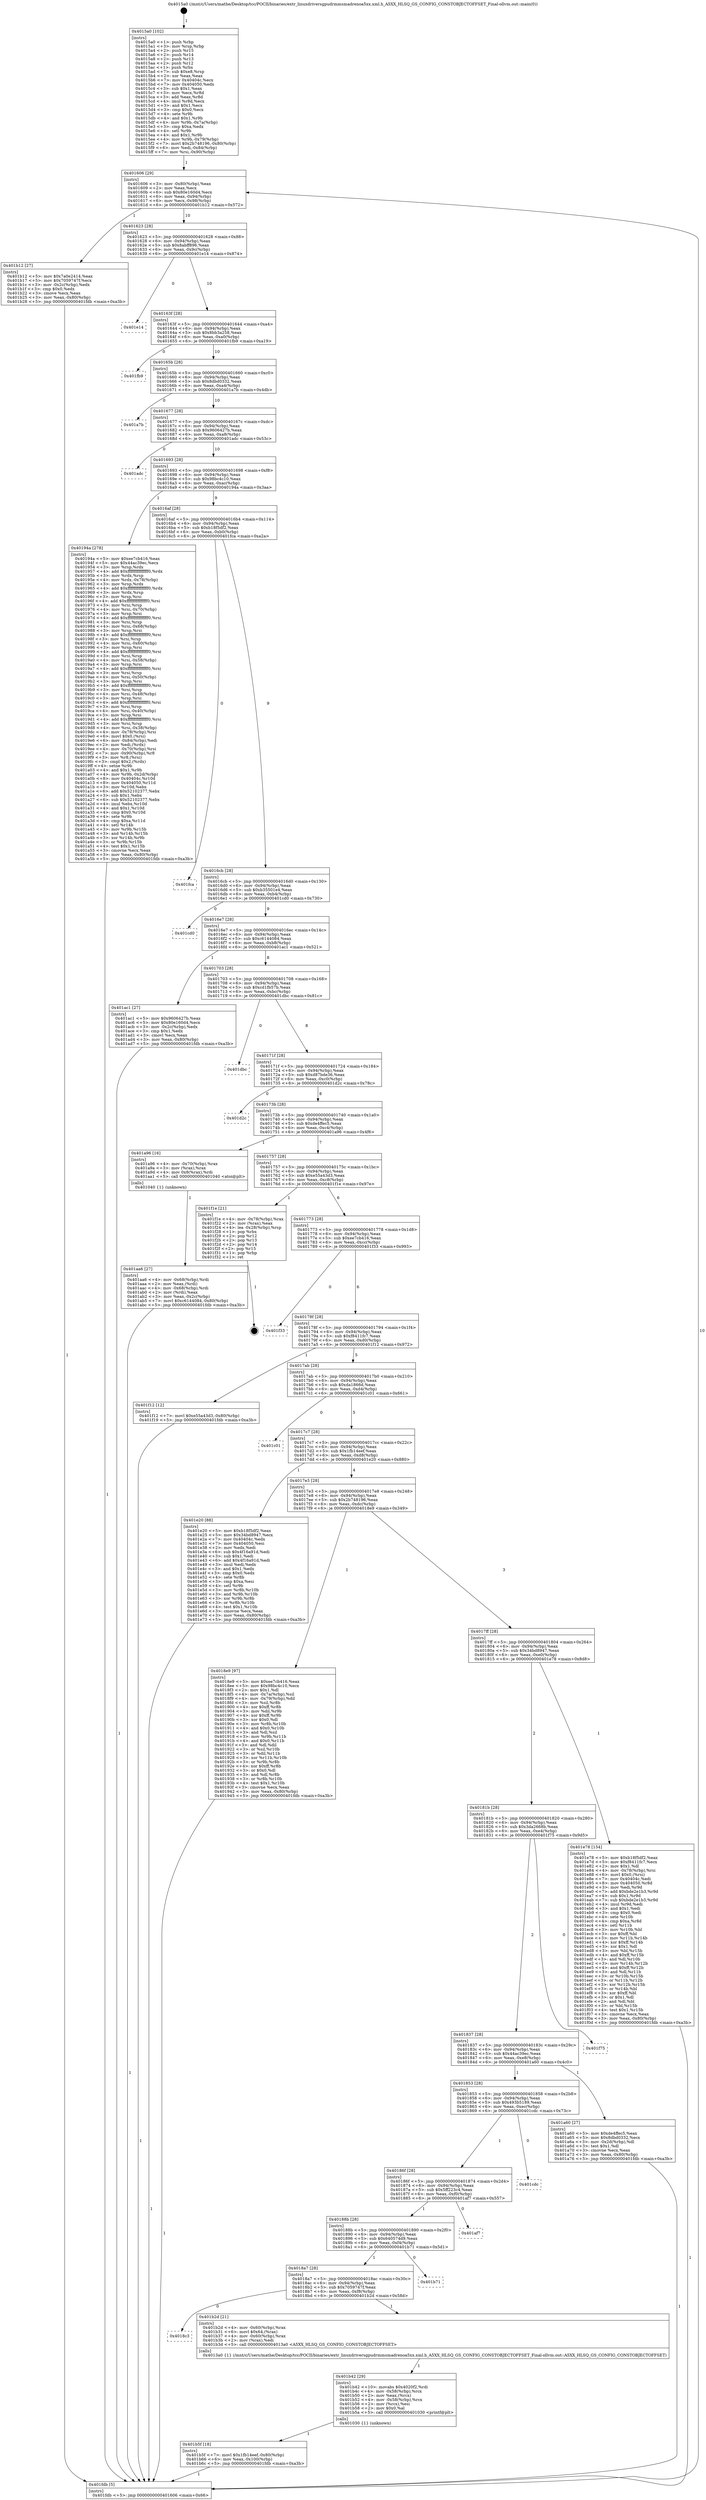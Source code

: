 digraph "0x4015a0" {
  label = "0x4015a0 (/mnt/c/Users/mathe/Desktop/tcc/POCII/binaries/extr_linuxdriversgpudrmmsmadrenoa5xx.xml.h_A5XX_HLSQ_GS_CONFIG_CONSTOBJECTOFFSET_Final-ollvm.out::main(0))"
  labelloc = "t"
  node[shape=record]

  Entry [label="",width=0.3,height=0.3,shape=circle,fillcolor=black,style=filled]
  "0x401606" [label="{
     0x401606 [29]\l
     | [instrs]\l
     &nbsp;&nbsp;0x401606 \<+3\>: mov -0x80(%rbp),%eax\l
     &nbsp;&nbsp;0x401609 \<+2\>: mov %eax,%ecx\l
     &nbsp;&nbsp;0x40160b \<+6\>: sub $0x80e160d4,%ecx\l
     &nbsp;&nbsp;0x401611 \<+6\>: mov %eax,-0x94(%rbp)\l
     &nbsp;&nbsp;0x401617 \<+6\>: mov %ecx,-0x98(%rbp)\l
     &nbsp;&nbsp;0x40161d \<+6\>: je 0000000000401b12 \<main+0x572\>\l
  }"]
  "0x401b12" [label="{
     0x401b12 [27]\l
     | [instrs]\l
     &nbsp;&nbsp;0x401b12 \<+5\>: mov $0x7a0e2414,%eax\l
     &nbsp;&nbsp;0x401b17 \<+5\>: mov $0x7059747f,%ecx\l
     &nbsp;&nbsp;0x401b1c \<+3\>: mov -0x2c(%rbp),%edx\l
     &nbsp;&nbsp;0x401b1f \<+3\>: cmp $0x0,%edx\l
     &nbsp;&nbsp;0x401b22 \<+3\>: cmove %ecx,%eax\l
     &nbsp;&nbsp;0x401b25 \<+3\>: mov %eax,-0x80(%rbp)\l
     &nbsp;&nbsp;0x401b28 \<+5\>: jmp 0000000000401fdb \<main+0xa3b\>\l
  }"]
  "0x401623" [label="{
     0x401623 [28]\l
     | [instrs]\l
     &nbsp;&nbsp;0x401623 \<+5\>: jmp 0000000000401628 \<main+0x88\>\l
     &nbsp;&nbsp;0x401628 \<+6\>: mov -0x94(%rbp),%eax\l
     &nbsp;&nbsp;0x40162e \<+5\>: sub $0x8abff896,%eax\l
     &nbsp;&nbsp;0x401633 \<+6\>: mov %eax,-0x9c(%rbp)\l
     &nbsp;&nbsp;0x401639 \<+6\>: je 0000000000401e14 \<main+0x874\>\l
  }"]
  Exit [label="",width=0.3,height=0.3,shape=circle,fillcolor=black,style=filled,peripheries=2]
  "0x401e14" [label="{
     0x401e14\l
  }", style=dashed]
  "0x40163f" [label="{
     0x40163f [28]\l
     | [instrs]\l
     &nbsp;&nbsp;0x40163f \<+5\>: jmp 0000000000401644 \<main+0xa4\>\l
     &nbsp;&nbsp;0x401644 \<+6\>: mov -0x94(%rbp),%eax\l
     &nbsp;&nbsp;0x40164a \<+5\>: sub $0x8bb3a258,%eax\l
     &nbsp;&nbsp;0x40164f \<+6\>: mov %eax,-0xa0(%rbp)\l
     &nbsp;&nbsp;0x401655 \<+6\>: je 0000000000401fb9 \<main+0xa19\>\l
  }"]
  "0x401b5f" [label="{
     0x401b5f [18]\l
     | [instrs]\l
     &nbsp;&nbsp;0x401b5f \<+7\>: movl $0x1fb14eef,-0x80(%rbp)\l
     &nbsp;&nbsp;0x401b66 \<+6\>: mov %eax,-0x100(%rbp)\l
     &nbsp;&nbsp;0x401b6c \<+5\>: jmp 0000000000401fdb \<main+0xa3b\>\l
  }"]
  "0x401fb9" [label="{
     0x401fb9\l
  }", style=dashed]
  "0x40165b" [label="{
     0x40165b [28]\l
     | [instrs]\l
     &nbsp;&nbsp;0x40165b \<+5\>: jmp 0000000000401660 \<main+0xc0\>\l
     &nbsp;&nbsp;0x401660 \<+6\>: mov -0x94(%rbp),%eax\l
     &nbsp;&nbsp;0x401666 \<+5\>: sub $0x8dbd0332,%eax\l
     &nbsp;&nbsp;0x40166b \<+6\>: mov %eax,-0xa4(%rbp)\l
     &nbsp;&nbsp;0x401671 \<+6\>: je 0000000000401a7b \<main+0x4db\>\l
  }"]
  "0x401b42" [label="{
     0x401b42 [29]\l
     | [instrs]\l
     &nbsp;&nbsp;0x401b42 \<+10\>: movabs $0x4020f2,%rdi\l
     &nbsp;&nbsp;0x401b4c \<+4\>: mov -0x58(%rbp),%rcx\l
     &nbsp;&nbsp;0x401b50 \<+2\>: mov %eax,(%rcx)\l
     &nbsp;&nbsp;0x401b52 \<+4\>: mov -0x58(%rbp),%rcx\l
     &nbsp;&nbsp;0x401b56 \<+2\>: mov (%rcx),%esi\l
     &nbsp;&nbsp;0x401b58 \<+2\>: mov $0x0,%al\l
     &nbsp;&nbsp;0x401b5a \<+5\>: call 0000000000401030 \<printf@plt\>\l
     | [calls]\l
     &nbsp;&nbsp;0x401030 \{1\} (unknown)\l
  }"]
  "0x401a7b" [label="{
     0x401a7b\l
  }", style=dashed]
  "0x401677" [label="{
     0x401677 [28]\l
     | [instrs]\l
     &nbsp;&nbsp;0x401677 \<+5\>: jmp 000000000040167c \<main+0xdc\>\l
     &nbsp;&nbsp;0x40167c \<+6\>: mov -0x94(%rbp),%eax\l
     &nbsp;&nbsp;0x401682 \<+5\>: sub $0x9606427b,%eax\l
     &nbsp;&nbsp;0x401687 \<+6\>: mov %eax,-0xa8(%rbp)\l
     &nbsp;&nbsp;0x40168d \<+6\>: je 0000000000401adc \<main+0x53c\>\l
  }"]
  "0x4018c3" [label="{
     0x4018c3\l
  }", style=dashed]
  "0x401adc" [label="{
     0x401adc\l
  }", style=dashed]
  "0x401693" [label="{
     0x401693 [28]\l
     | [instrs]\l
     &nbsp;&nbsp;0x401693 \<+5\>: jmp 0000000000401698 \<main+0xf8\>\l
     &nbsp;&nbsp;0x401698 \<+6\>: mov -0x94(%rbp),%eax\l
     &nbsp;&nbsp;0x40169e \<+5\>: sub $0x98bc4c10,%eax\l
     &nbsp;&nbsp;0x4016a3 \<+6\>: mov %eax,-0xac(%rbp)\l
     &nbsp;&nbsp;0x4016a9 \<+6\>: je 000000000040194a \<main+0x3aa\>\l
  }"]
  "0x401b2d" [label="{
     0x401b2d [21]\l
     | [instrs]\l
     &nbsp;&nbsp;0x401b2d \<+4\>: mov -0x60(%rbp),%rax\l
     &nbsp;&nbsp;0x401b31 \<+6\>: movl $0x64,(%rax)\l
     &nbsp;&nbsp;0x401b37 \<+4\>: mov -0x60(%rbp),%rax\l
     &nbsp;&nbsp;0x401b3b \<+2\>: mov (%rax),%edi\l
     &nbsp;&nbsp;0x401b3d \<+5\>: call 00000000004013a0 \<A5XX_HLSQ_GS_CONFIG_CONSTOBJECTOFFSET\>\l
     | [calls]\l
     &nbsp;&nbsp;0x4013a0 \{1\} (/mnt/c/Users/mathe/Desktop/tcc/POCII/binaries/extr_linuxdriversgpudrmmsmadrenoa5xx.xml.h_A5XX_HLSQ_GS_CONFIG_CONSTOBJECTOFFSET_Final-ollvm.out::A5XX_HLSQ_GS_CONFIG_CONSTOBJECTOFFSET)\l
  }"]
  "0x40194a" [label="{
     0x40194a [278]\l
     | [instrs]\l
     &nbsp;&nbsp;0x40194a \<+5\>: mov $0xee7cb416,%eax\l
     &nbsp;&nbsp;0x40194f \<+5\>: mov $0x44ac39ec,%ecx\l
     &nbsp;&nbsp;0x401954 \<+3\>: mov %rsp,%rdx\l
     &nbsp;&nbsp;0x401957 \<+4\>: add $0xfffffffffffffff0,%rdx\l
     &nbsp;&nbsp;0x40195b \<+3\>: mov %rdx,%rsp\l
     &nbsp;&nbsp;0x40195e \<+4\>: mov %rdx,-0x78(%rbp)\l
     &nbsp;&nbsp;0x401962 \<+3\>: mov %rsp,%rdx\l
     &nbsp;&nbsp;0x401965 \<+4\>: add $0xfffffffffffffff0,%rdx\l
     &nbsp;&nbsp;0x401969 \<+3\>: mov %rdx,%rsp\l
     &nbsp;&nbsp;0x40196c \<+3\>: mov %rsp,%rsi\l
     &nbsp;&nbsp;0x40196f \<+4\>: add $0xfffffffffffffff0,%rsi\l
     &nbsp;&nbsp;0x401973 \<+3\>: mov %rsi,%rsp\l
     &nbsp;&nbsp;0x401976 \<+4\>: mov %rsi,-0x70(%rbp)\l
     &nbsp;&nbsp;0x40197a \<+3\>: mov %rsp,%rsi\l
     &nbsp;&nbsp;0x40197d \<+4\>: add $0xfffffffffffffff0,%rsi\l
     &nbsp;&nbsp;0x401981 \<+3\>: mov %rsi,%rsp\l
     &nbsp;&nbsp;0x401984 \<+4\>: mov %rsi,-0x68(%rbp)\l
     &nbsp;&nbsp;0x401988 \<+3\>: mov %rsp,%rsi\l
     &nbsp;&nbsp;0x40198b \<+4\>: add $0xfffffffffffffff0,%rsi\l
     &nbsp;&nbsp;0x40198f \<+3\>: mov %rsi,%rsp\l
     &nbsp;&nbsp;0x401992 \<+4\>: mov %rsi,-0x60(%rbp)\l
     &nbsp;&nbsp;0x401996 \<+3\>: mov %rsp,%rsi\l
     &nbsp;&nbsp;0x401999 \<+4\>: add $0xfffffffffffffff0,%rsi\l
     &nbsp;&nbsp;0x40199d \<+3\>: mov %rsi,%rsp\l
     &nbsp;&nbsp;0x4019a0 \<+4\>: mov %rsi,-0x58(%rbp)\l
     &nbsp;&nbsp;0x4019a4 \<+3\>: mov %rsp,%rsi\l
     &nbsp;&nbsp;0x4019a7 \<+4\>: add $0xfffffffffffffff0,%rsi\l
     &nbsp;&nbsp;0x4019ab \<+3\>: mov %rsi,%rsp\l
     &nbsp;&nbsp;0x4019ae \<+4\>: mov %rsi,-0x50(%rbp)\l
     &nbsp;&nbsp;0x4019b2 \<+3\>: mov %rsp,%rsi\l
     &nbsp;&nbsp;0x4019b5 \<+4\>: add $0xfffffffffffffff0,%rsi\l
     &nbsp;&nbsp;0x4019b9 \<+3\>: mov %rsi,%rsp\l
     &nbsp;&nbsp;0x4019bc \<+4\>: mov %rsi,-0x48(%rbp)\l
     &nbsp;&nbsp;0x4019c0 \<+3\>: mov %rsp,%rsi\l
     &nbsp;&nbsp;0x4019c3 \<+4\>: add $0xfffffffffffffff0,%rsi\l
     &nbsp;&nbsp;0x4019c7 \<+3\>: mov %rsi,%rsp\l
     &nbsp;&nbsp;0x4019ca \<+4\>: mov %rsi,-0x40(%rbp)\l
     &nbsp;&nbsp;0x4019ce \<+3\>: mov %rsp,%rsi\l
     &nbsp;&nbsp;0x4019d1 \<+4\>: add $0xfffffffffffffff0,%rsi\l
     &nbsp;&nbsp;0x4019d5 \<+3\>: mov %rsi,%rsp\l
     &nbsp;&nbsp;0x4019d8 \<+4\>: mov %rsi,-0x38(%rbp)\l
     &nbsp;&nbsp;0x4019dc \<+4\>: mov -0x78(%rbp),%rsi\l
     &nbsp;&nbsp;0x4019e0 \<+6\>: movl $0x0,(%rsi)\l
     &nbsp;&nbsp;0x4019e6 \<+6\>: mov -0x84(%rbp),%edi\l
     &nbsp;&nbsp;0x4019ec \<+2\>: mov %edi,(%rdx)\l
     &nbsp;&nbsp;0x4019ee \<+4\>: mov -0x70(%rbp),%rsi\l
     &nbsp;&nbsp;0x4019f2 \<+7\>: mov -0x90(%rbp),%r8\l
     &nbsp;&nbsp;0x4019f9 \<+3\>: mov %r8,(%rsi)\l
     &nbsp;&nbsp;0x4019fc \<+3\>: cmpl $0x2,(%rdx)\l
     &nbsp;&nbsp;0x4019ff \<+4\>: setne %r9b\l
     &nbsp;&nbsp;0x401a03 \<+4\>: and $0x1,%r9b\l
     &nbsp;&nbsp;0x401a07 \<+4\>: mov %r9b,-0x2d(%rbp)\l
     &nbsp;&nbsp;0x401a0b \<+8\>: mov 0x40404c,%r10d\l
     &nbsp;&nbsp;0x401a13 \<+8\>: mov 0x404050,%r11d\l
     &nbsp;&nbsp;0x401a1b \<+3\>: mov %r10d,%ebx\l
     &nbsp;&nbsp;0x401a1e \<+6\>: add $0x52102377,%ebx\l
     &nbsp;&nbsp;0x401a24 \<+3\>: sub $0x1,%ebx\l
     &nbsp;&nbsp;0x401a27 \<+6\>: sub $0x52102377,%ebx\l
     &nbsp;&nbsp;0x401a2d \<+4\>: imul %ebx,%r10d\l
     &nbsp;&nbsp;0x401a31 \<+4\>: and $0x1,%r10d\l
     &nbsp;&nbsp;0x401a35 \<+4\>: cmp $0x0,%r10d\l
     &nbsp;&nbsp;0x401a39 \<+4\>: sete %r9b\l
     &nbsp;&nbsp;0x401a3d \<+4\>: cmp $0xa,%r11d\l
     &nbsp;&nbsp;0x401a41 \<+4\>: setl %r14b\l
     &nbsp;&nbsp;0x401a45 \<+3\>: mov %r9b,%r15b\l
     &nbsp;&nbsp;0x401a48 \<+3\>: and %r14b,%r15b\l
     &nbsp;&nbsp;0x401a4b \<+3\>: xor %r14b,%r9b\l
     &nbsp;&nbsp;0x401a4e \<+3\>: or %r9b,%r15b\l
     &nbsp;&nbsp;0x401a51 \<+4\>: test $0x1,%r15b\l
     &nbsp;&nbsp;0x401a55 \<+3\>: cmovne %ecx,%eax\l
     &nbsp;&nbsp;0x401a58 \<+3\>: mov %eax,-0x80(%rbp)\l
     &nbsp;&nbsp;0x401a5b \<+5\>: jmp 0000000000401fdb \<main+0xa3b\>\l
  }"]
  "0x4016af" [label="{
     0x4016af [28]\l
     | [instrs]\l
     &nbsp;&nbsp;0x4016af \<+5\>: jmp 00000000004016b4 \<main+0x114\>\l
     &nbsp;&nbsp;0x4016b4 \<+6\>: mov -0x94(%rbp),%eax\l
     &nbsp;&nbsp;0x4016ba \<+5\>: sub $0xb18f5df2,%eax\l
     &nbsp;&nbsp;0x4016bf \<+6\>: mov %eax,-0xb0(%rbp)\l
     &nbsp;&nbsp;0x4016c5 \<+6\>: je 0000000000401fca \<main+0xa2a\>\l
  }"]
  "0x4018a7" [label="{
     0x4018a7 [28]\l
     | [instrs]\l
     &nbsp;&nbsp;0x4018a7 \<+5\>: jmp 00000000004018ac \<main+0x30c\>\l
     &nbsp;&nbsp;0x4018ac \<+6\>: mov -0x94(%rbp),%eax\l
     &nbsp;&nbsp;0x4018b2 \<+5\>: sub $0x7059747f,%eax\l
     &nbsp;&nbsp;0x4018b7 \<+6\>: mov %eax,-0xf8(%rbp)\l
     &nbsp;&nbsp;0x4018bd \<+6\>: je 0000000000401b2d \<main+0x58d\>\l
  }"]
  "0x401fca" [label="{
     0x401fca\l
  }", style=dashed]
  "0x4016cb" [label="{
     0x4016cb [28]\l
     | [instrs]\l
     &nbsp;&nbsp;0x4016cb \<+5\>: jmp 00000000004016d0 \<main+0x130\>\l
     &nbsp;&nbsp;0x4016d0 \<+6\>: mov -0x94(%rbp),%eax\l
     &nbsp;&nbsp;0x4016d6 \<+5\>: sub $0xb35501e4,%eax\l
     &nbsp;&nbsp;0x4016db \<+6\>: mov %eax,-0xb4(%rbp)\l
     &nbsp;&nbsp;0x4016e1 \<+6\>: je 0000000000401cd0 \<main+0x730\>\l
  }"]
  "0x401b71" [label="{
     0x401b71\l
  }", style=dashed]
  "0x401cd0" [label="{
     0x401cd0\l
  }", style=dashed]
  "0x4016e7" [label="{
     0x4016e7 [28]\l
     | [instrs]\l
     &nbsp;&nbsp;0x4016e7 \<+5\>: jmp 00000000004016ec \<main+0x14c\>\l
     &nbsp;&nbsp;0x4016ec \<+6\>: mov -0x94(%rbp),%eax\l
     &nbsp;&nbsp;0x4016f2 \<+5\>: sub $0xc6144084,%eax\l
     &nbsp;&nbsp;0x4016f7 \<+6\>: mov %eax,-0xb8(%rbp)\l
     &nbsp;&nbsp;0x4016fd \<+6\>: je 0000000000401ac1 \<main+0x521\>\l
  }"]
  "0x40188b" [label="{
     0x40188b [28]\l
     | [instrs]\l
     &nbsp;&nbsp;0x40188b \<+5\>: jmp 0000000000401890 \<main+0x2f0\>\l
     &nbsp;&nbsp;0x401890 \<+6\>: mov -0x94(%rbp),%eax\l
     &nbsp;&nbsp;0x401896 \<+5\>: sub $0x640574d9,%eax\l
     &nbsp;&nbsp;0x40189b \<+6\>: mov %eax,-0xf4(%rbp)\l
     &nbsp;&nbsp;0x4018a1 \<+6\>: je 0000000000401b71 \<main+0x5d1\>\l
  }"]
  "0x401ac1" [label="{
     0x401ac1 [27]\l
     | [instrs]\l
     &nbsp;&nbsp;0x401ac1 \<+5\>: mov $0x9606427b,%eax\l
     &nbsp;&nbsp;0x401ac6 \<+5\>: mov $0x80e160d4,%ecx\l
     &nbsp;&nbsp;0x401acb \<+3\>: mov -0x2c(%rbp),%edx\l
     &nbsp;&nbsp;0x401ace \<+3\>: cmp $0x1,%edx\l
     &nbsp;&nbsp;0x401ad1 \<+3\>: cmovl %ecx,%eax\l
     &nbsp;&nbsp;0x401ad4 \<+3\>: mov %eax,-0x80(%rbp)\l
     &nbsp;&nbsp;0x401ad7 \<+5\>: jmp 0000000000401fdb \<main+0xa3b\>\l
  }"]
  "0x401703" [label="{
     0x401703 [28]\l
     | [instrs]\l
     &nbsp;&nbsp;0x401703 \<+5\>: jmp 0000000000401708 \<main+0x168\>\l
     &nbsp;&nbsp;0x401708 \<+6\>: mov -0x94(%rbp),%eax\l
     &nbsp;&nbsp;0x40170e \<+5\>: sub $0xcd1fb57b,%eax\l
     &nbsp;&nbsp;0x401713 \<+6\>: mov %eax,-0xbc(%rbp)\l
     &nbsp;&nbsp;0x401719 \<+6\>: je 0000000000401dbc \<main+0x81c\>\l
  }"]
  "0x401af7" [label="{
     0x401af7\l
  }", style=dashed]
  "0x401dbc" [label="{
     0x401dbc\l
  }", style=dashed]
  "0x40171f" [label="{
     0x40171f [28]\l
     | [instrs]\l
     &nbsp;&nbsp;0x40171f \<+5\>: jmp 0000000000401724 \<main+0x184\>\l
     &nbsp;&nbsp;0x401724 \<+6\>: mov -0x94(%rbp),%eax\l
     &nbsp;&nbsp;0x40172a \<+5\>: sub $0xd87bde36,%eax\l
     &nbsp;&nbsp;0x40172f \<+6\>: mov %eax,-0xc0(%rbp)\l
     &nbsp;&nbsp;0x401735 \<+6\>: je 0000000000401d2c \<main+0x78c\>\l
  }"]
  "0x40186f" [label="{
     0x40186f [28]\l
     | [instrs]\l
     &nbsp;&nbsp;0x40186f \<+5\>: jmp 0000000000401874 \<main+0x2d4\>\l
     &nbsp;&nbsp;0x401874 \<+6\>: mov -0x94(%rbp),%eax\l
     &nbsp;&nbsp;0x40187a \<+5\>: sub $0x5ff223c4,%eax\l
     &nbsp;&nbsp;0x40187f \<+6\>: mov %eax,-0xf0(%rbp)\l
     &nbsp;&nbsp;0x401885 \<+6\>: je 0000000000401af7 \<main+0x557\>\l
  }"]
  "0x401d2c" [label="{
     0x401d2c\l
  }", style=dashed]
  "0x40173b" [label="{
     0x40173b [28]\l
     | [instrs]\l
     &nbsp;&nbsp;0x40173b \<+5\>: jmp 0000000000401740 \<main+0x1a0\>\l
     &nbsp;&nbsp;0x401740 \<+6\>: mov -0x94(%rbp),%eax\l
     &nbsp;&nbsp;0x401746 \<+5\>: sub $0xde4ffec5,%eax\l
     &nbsp;&nbsp;0x40174b \<+6\>: mov %eax,-0xc4(%rbp)\l
     &nbsp;&nbsp;0x401751 \<+6\>: je 0000000000401a96 \<main+0x4f6\>\l
  }"]
  "0x401cdc" [label="{
     0x401cdc\l
  }", style=dashed]
  "0x401a96" [label="{
     0x401a96 [16]\l
     | [instrs]\l
     &nbsp;&nbsp;0x401a96 \<+4\>: mov -0x70(%rbp),%rax\l
     &nbsp;&nbsp;0x401a9a \<+3\>: mov (%rax),%rax\l
     &nbsp;&nbsp;0x401a9d \<+4\>: mov 0x8(%rax),%rdi\l
     &nbsp;&nbsp;0x401aa1 \<+5\>: call 0000000000401040 \<atoi@plt\>\l
     | [calls]\l
     &nbsp;&nbsp;0x401040 \{1\} (unknown)\l
  }"]
  "0x401757" [label="{
     0x401757 [28]\l
     | [instrs]\l
     &nbsp;&nbsp;0x401757 \<+5\>: jmp 000000000040175c \<main+0x1bc\>\l
     &nbsp;&nbsp;0x40175c \<+6\>: mov -0x94(%rbp),%eax\l
     &nbsp;&nbsp;0x401762 \<+5\>: sub $0xe55a43d3,%eax\l
     &nbsp;&nbsp;0x401767 \<+6\>: mov %eax,-0xc8(%rbp)\l
     &nbsp;&nbsp;0x40176d \<+6\>: je 0000000000401f1e \<main+0x97e\>\l
  }"]
  "0x401aa6" [label="{
     0x401aa6 [27]\l
     | [instrs]\l
     &nbsp;&nbsp;0x401aa6 \<+4\>: mov -0x68(%rbp),%rdi\l
     &nbsp;&nbsp;0x401aaa \<+2\>: mov %eax,(%rdi)\l
     &nbsp;&nbsp;0x401aac \<+4\>: mov -0x68(%rbp),%rdi\l
     &nbsp;&nbsp;0x401ab0 \<+2\>: mov (%rdi),%eax\l
     &nbsp;&nbsp;0x401ab2 \<+3\>: mov %eax,-0x2c(%rbp)\l
     &nbsp;&nbsp;0x401ab5 \<+7\>: movl $0xc6144084,-0x80(%rbp)\l
     &nbsp;&nbsp;0x401abc \<+5\>: jmp 0000000000401fdb \<main+0xa3b\>\l
  }"]
  "0x401f1e" [label="{
     0x401f1e [21]\l
     | [instrs]\l
     &nbsp;&nbsp;0x401f1e \<+4\>: mov -0x78(%rbp),%rax\l
     &nbsp;&nbsp;0x401f22 \<+2\>: mov (%rax),%eax\l
     &nbsp;&nbsp;0x401f24 \<+4\>: lea -0x28(%rbp),%rsp\l
     &nbsp;&nbsp;0x401f28 \<+1\>: pop %rbx\l
     &nbsp;&nbsp;0x401f29 \<+2\>: pop %r12\l
     &nbsp;&nbsp;0x401f2b \<+2\>: pop %r13\l
     &nbsp;&nbsp;0x401f2d \<+2\>: pop %r14\l
     &nbsp;&nbsp;0x401f2f \<+2\>: pop %r15\l
     &nbsp;&nbsp;0x401f31 \<+1\>: pop %rbp\l
     &nbsp;&nbsp;0x401f32 \<+1\>: ret\l
  }"]
  "0x401773" [label="{
     0x401773 [28]\l
     | [instrs]\l
     &nbsp;&nbsp;0x401773 \<+5\>: jmp 0000000000401778 \<main+0x1d8\>\l
     &nbsp;&nbsp;0x401778 \<+6\>: mov -0x94(%rbp),%eax\l
     &nbsp;&nbsp;0x40177e \<+5\>: sub $0xee7cb416,%eax\l
     &nbsp;&nbsp;0x401783 \<+6\>: mov %eax,-0xcc(%rbp)\l
     &nbsp;&nbsp;0x401789 \<+6\>: je 0000000000401f33 \<main+0x993\>\l
  }"]
  "0x401853" [label="{
     0x401853 [28]\l
     | [instrs]\l
     &nbsp;&nbsp;0x401853 \<+5\>: jmp 0000000000401858 \<main+0x2b8\>\l
     &nbsp;&nbsp;0x401858 \<+6\>: mov -0x94(%rbp),%eax\l
     &nbsp;&nbsp;0x40185e \<+5\>: sub $0x493b5189,%eax\l
     &nbsp;&nbsp;0x401863 \<+6\>: mov %eax,-0xec(%rbp)\l
     &nbsp;&nbsp;0x401869 \<+6\>: je 0000000000401cdc \<main+0x73c\>\l
  }"]
  "0x401f33" [label="{
     0x401f33\l
  }", style=dashed]
  "0x40178f" [label="{
     0x40178f [28]\l
     | [instrs]\l
     &nbsp;&nbsp;0x40178f \<+5\>: jmp 0000000000401794 \<main+0x1f4\>\l
     &nbsp;&nbsp;0x401794 \<+6\>: mov -0x94(%rbp),%eax\l
     &nbsp;&nbsp;0x40179a \<+5\>: sub $0xf8411fc7,%eax\l
     &nbsp;&nbsp;0x40179f \<+6\>: mov %eax,-0xd0(%rbp)\l
     &nbsp;&nbsp;0x4017a5 \<+6\>: je 0000000000401f12 \<main+0x972\>\l
  }"]
  "0x401a60" [label="{
     0x401a60 [27]\l
     | [instrs]\l
     &nbsp;&nbsp;0x401a60 \<+5\>: mov $0xde4ffec5,%eax\l
     &nbsp;&nbsp;0x401a65 \<+5\>: mov $0x8dbd0332,%ecx\l
     &nbsp;&nbsp;0x401a6a \<+3\>: mov -0x2d(%rbp),%dl\l
     &nbsp;&nbsp;0x401a6d \<+3\>: test $0x1,%dl\l
     &nbsp;&nbsp;0x401a70 \<+3\>: cmovne %ecx,%eax\l
     &nbsp;&nbsp;0x401a73 \<+3\>: mov %eax,-0x80(%rbp)\l
     &nbsp;&nbsp;0x401a76 \<+5\>: jmp 0000000000401fdb \<main+0xa3b\>\l
  }"]
  "0x401f12" [label="{
     0x401f12 [12]\l
     | [instrs]\l
     &nbsp;&nbsp;0x401f12 \<+7\>: movl $0xe55a43d3,-0x80(%rbp)\l
     &nbsp;&nbsp;0x401f19 \<+5\>: jmp 0000000000401fdb \<main+0xa3b\>\l
  }"]
  "0x4017ab" [label="{
     0x4017ab [28]\l
     | [instrs]\l
     &nbsp;&nbsp;0x4017ab \<+5\>: jmp 00000000004017b0 \<main+0x210\>\l
     &nbsp;&nbsp;0x4017b0 \<+6\>: mov -0x94(%rbp),%eax\l
     &nbsp;&nbsp;0x4017b6 \<+5\>: sub $0xda1866d,%eax\l
     &nbsp;&nbsp;0x4017bb \<+6\>: mov %eax,-0xd4(%rbp)\l
     &nbsp;&nbsp;0x4017c1 \<+6\>: je 0000000000401c01 \<main+0x661\>\l
  }"]
  "0x401837" [label="{
     0x401837 [28]\l
     | [instrs]\l
     &nbsp;&nbsp;0x401837 \<+5\>: jmp 000000000040183c \<main+0x29c\>\l
     &nbsp;&nbsp;0x40183c \<+6\>: mov -0x94(%rbp),%eax\l
     &nbsp;&nbsp;0x401842 \<+5\>: sub $0x44ac39ec,%eax\l
     &nbsp;&nbsp;0x401847 \<+6\>: mov %eax,-0xe8(%rbp)\l
     &nbsp;&nbsp;0x40184d \<+6\>: je 0000000000401a60 \<main+0x4c0\>\l
  }"]
  "0x401c01" [label="{
     0x401c01\l
  }", style=dashed]
  "0x4017c7" [label="{
     0x4017c7 [28]\l
     | [instrs]\l
     &nbsp;&nbsp;0x4017c7 \<+5\>: jmp 00000000004017cc \<main+0x22c\>\l
     &nbsp;&nbsp;0x4017cc \<+6\>: mov -0x94(%rbp),%eax\l
     &nbsp;&nbsp;0x4017d2 \<+5\>: sub $0x1fb14eef,%eax\l
     &nbsp;&nbsp;0x4017d7 \<+6\>: mov %eax,-0xd8(%rbp)\l
     &nbsp;&nbsp;0x4017dd \<+6\>: je 0000000000401e20 \<main+0x880\>\l
  }"]
  "0x401f75" [label="{
     0x401f75\l
  }", style=dashed]
  "0x401e20" [label="{
     0x401e20 [88]\l
     | [instrs]\l
     &nbsp;&nbsp;0x401e20 \<+5\>: mov $0xb18f5df2,%eax\l
     &nbsp;&nbsp;0x401e25 \<+5\>: mov $0x34bd8947,%ecx\l
     &nbsp;&nbsp;0x401e2a \<+7\>: mov 0x40404c,%edx\l
     &nbsp;&nbsp;0x401e31 \<+7\>: mov 0x404050,%esi\l
     &nbsp;&nbsp;0x401e38 \<+2\>: mov %edx,%edi\l
     &nbsp;&nbsp;0x401e3a \<+6\>: sub $0x4f16a91d,%edi\l
     &nbsp;&nbsp;0x401e40 \<+3\>: sub $0x1,%edi\l
     &nbsp;&nbsp;0x401e43 \<+6\>: add $0x4f16a91d,%edi\l
     &nbsp;&nbsp;0x401e49 \<+3\>: imul %edi,%edx\l
     &nbsp;&nbsp;0x401e4c \<+3\>: and $0x1,%edx\l
     &nbsp;&nbsp;0x401e4f \<+3\>: cmp $0x0,%edx\l
     &nbsp;&nbsp;0x401e52 \<+4\>: sete %r8b\l
     &nbsp;&nbsp;0x401e56 \<+3\>: cmp $0xa,%esi\l
     &nbsp;&nbsp;0x401e59 \<+4\>: setl %r9b\l
     &nbsp;&nbsp;0x401e5d \<+3\>: mov %r8b,%r10b\l
     &nbsp;&nbsp;0x401e60 \<+3\>: and %r9b,%r10b\l
     &nbsp;&nbsp;0x401e63 \<+3\>: xor %r9b,%r8b\l
     &nbsp;&nbsp;0x401e66 \<+3\>: or %r8b,%r10b\l
     &nbsp;&nbsp;0x401e69 \<+4\>: test $0x1,%r10b\l
     &nbsp;&nbsp;0x401e6d \<+3\>: cmovne %ecx,%eax\l
     &nbsp;&nbsp;0x401e70 \<+3\>: mov %eax,-0x80(%rbp)\l
     &nbsp;&nbsp;0x401e73 \<+5\>: jmp 0000000000401fdb \<main+0xa3b\>\l
  }"]
  "0x4017e3" [label="{
     0x4017e3 [28]\l
     | [instrs]\l
     &nbsp;&nbsp;0x4017e3 \<+5\>: jmp 00000000004017e8 \<main+0x248\>\l
     &nbsp;&nbsp;0x4017e8 \<+6\>: mov -0x94(%rbp),%eax\l
     &nbsp;&nbsp;0x4017ee \<+5\>: sub $0x2b748196,%eax\l
     &nbsp;&nbsp;0x4017f3 \<+6\>: mov %eax,-0xdc(%rbp)\l
     &nbsp;&nbsp;0x4017f9 \<+6\>: je 00000000004018e9 \<main+0x349\>\l
  }"]
  "0x40181b" [label="{
     0x40181b [28]\l
     | [instrs]\l
     &nbsp;&nbsp;0x40181b \<+5\>: jmp 0000000000401820 \<main+0x280\>\l
     &nbsp;&nbsp;0x401820 \<+6\>: mov -0x94(%rbp),%eax\l
     &nbsp;&nbsp;0x401826 \<+5\>: sub $0x3da2668b,%eax\l
     &nbsp;&nbsp;0x40182b \<+6\>: mov %eax,-0xe4(%rbp)\l
     &nbsp;&nbsp;0x401831 \<+6\>: je 0000000000401f75 \<main+0x9d5\>\l
  }"]
  "0x4018e9" [label="{
     0x4018e9 [97]\l
     | [instrs]\l
     &nbsp;&nbsp;0x4018e9 \<+5\>: mov $0xee7cb416,%eax\l
     &nbsp;&nbsp;0x4018ee \<+5\>: mov $0x98bc4c10,%ecx\l
     &nbsp;&nbsp;0x4018f3 \<+2\>: mov $0x1,%dl\l
     &nbsp;&nbsp;0x4018f5 \<+4\>: mov -0x7a(%rbp),%sil\l
     &nbsp;&nbsp;0x4018f9 \<+4\>: mov -0x79(%rbp),%dil\l
     &nbsp;&nbsp;0x4018fd \<+3\>: mov %sil,%r8b\l
     &nbsp;&nbsp;0x401900 \<+4\>: xor $0xff,%r8b\l
     &nbsp;&nbsp;0x401904 \<+3\>: mov %dil,%r9b\l
     &nbsp;&nbsp;0x401907 \<+4\>: xor $0xff,%r9b\l
     &nbsp;&nbsp;0x40190b \<+3\>: xor $0x0,%dl\l
     &nbsp;&nbsp;0x40190e \<+3\>: mov %r8b,%r10b\l
     &nbsp;&nbsp;0x401911 \<+4\>: and $0x0,%r10b\l
     &nbsp;&nbsp;0x401915 \<+3\>: and %dl,%sil\l
     &nbsp;&nbsp;0x401918 \<+3\>: mov %r9b,%r11b\l
     &nbsp;&nbsp;0x40191b \<+4\>: and $0x0,%r11b\l
     &nbsp;&nbsp;0x40191f \<+3\>: and %dl,%dil\l
     &nbsp;&nbsp;0x401922 \<+3\>: or %sil,%r10b\l
     &nbsp;&nbsp;0x401925 \<+3\>: or %dil,%r11b\l
     &nbsp;&nbsp;0x401928 \<+3\>: xor %r11b,%r10b\l
     &nbsp;&nbsp;0x40192b \<+3\>: or %r9b,%r8b\l
     &nbsp;&nbsp;0x40192e \<+4\>: xor $0xff,%r8b\l
     &nbsp;&nbsp;0x401932 \<+3\>: or $0x0,%dl\l
     &nbsp;&nbsp;0x401935 \<+3\>: and %dl,%r8b\l
     &nbsp;&nbsp;0x401938 \<+3\>: or %r8b,%r10b\l
     &nbsp;&nbsp;0x40193b \<+4\>: test $0x1,%r10b\l
     &nbsp;&nbsp;0x40193f \<+3\>: cmovne %ecx,%eax\l
     &nbsp;&nbsp;0x401942 \<+3\>: mov %eax,-0x80(%rbp)\l
     &nbsp;&nbsp;0x401945 \<+5\>: jmp 0000000000401fdb \<main+0xa3b\>\l
  }"]
  "0x4017ff" [label="{
     0x4017ff [28]\l
     | [instrs]\l
     &nbsp;&nbsp;0x4017ff \<+5\>: jmp 0000000000401804 \<main+0x264\>\l
     &nbsp;&nbsp;0x401804 \<+6\>: mov -0x94(%rbp),%eax\l
     &nbsp;&nbsp;0x40180a \<+5\>: sub $0x34bd8947,%eax\l
     &nbsp;&nbsp;0x40180f \<+6\>: mov %eax,-0xe0(%rbp)\l
     &nbsp;&nbsp;0x401815 \<+6\>: je 0000000000401e78 \<main+0x8d8\>\l
  }"]
  "0x401fdb" [label="{
     0x401fdb [5]\l
     | [instrs]\l
     &nbsp;&nbsp;0x401fdb \<+5\>: jmp 0000000000401606 \<main+0x66\>\l
  }"]
  "0x4015a0" [label="{
     0x4015a0 [102]\l
     | [instrs]\l
     &nbsp;&nbsp;0x4015a0 \<+1\>: push %rbp\l
     &nbsp;&nbsp;0x4015a1 \<+3\>: mov %rsp,%rbp\l
     &nbsp;&nbsp;0x4015a4 \<+2\>: push %r15\l
     &nbsp;&nbsp;0x4015a6 \<+2\>: push %r14\l
     &nbsp;&nbsp;0x4015a8 \<+2\>: push %r13\l
     &nbsp;&nbsp;0x4015aa \<+2\>: push %r12\l
     &nbsp;&nbsp;0x4015ac \<+1\>: push %rbx\l
     &nbsp;&nbsp;0x4015ad \<+7\>: sub $0xe8,%rsp\l
     &nbsp;&nbsp;0x4015b4 \<+2\>: xor %eax,%eax\l
     &nbsp;&nbsp;0x4015b6 \<+7\>: mov 0x40404c,%ecx\l
     &nbsp;&nbsp;0x4015bd \<+7\>: mov 0x404050,%edx\l
     &nbsp;&nbsp;0x4015c4 \<+3\>: sub $0x1,%eax\l
     &nbsp;&nbsp;0x4015c7 \<+3\>: mov %ecx,%r8d\l
     &nbsp;&nbsp;0x4015ca \<+3\>: add %eax,%r8d\l
     &nbsp;&nbsp;0x4015cd \<+4\>: imul %r8d,%ecx\l
     &nbsp;&nbsp;0x4015d1 \<+3\>: and $0x1,%ecx\l
     &nbsp;&nbsp;0x4015d4 \<+3\>: cmp $0x0,%ecx\l
     &nbsp;&nbsp;0x4015d7 \<+4\>: sete %r9b\l
     &nbsp;&nbsp;0x4015db \<+4\>: and $0x1,%r9b\l
     &nbsp;&nbsp;0x4015df \<+4\>: mov %r9b,-0x7a(%rbp)\l
     &nbsp;&nbsp;0x4015e3 \<+3\>: cmp $0xa,%edx\l
     &nbsp;&nbsp;0x4015e6 \<+4\>: setl %r9b\l
     &nbsp;&nbsp;0x4015ea \<+4\>: and $0x1,%r9b\l
     &nbsp;&nbsp;0x4015ee \<+4\>: mov %r9b,-0x79(%rbp)\l
     &nbsp;&nbsp;0x4015f2 \<+7\>: movl $0x2b748196,-0x80(%rbp)\l
     &nbsp;&nbsp;0x4015f9 \<+6\>: mov %edi,-0x84(%rbp)\l
     &nbsp;&nbsp;0x4015ff \<+7\>: mov %rsi,-0x90(%rbp)\l
  }"]
  "0x401e78" [label="{
     0x401e78 [154]\l
     | [instrs]\l
     &nbsp;&nbsp;0x401e78 \<+5\>: mov $0xb18f5df2,%eax\l
     &nbsp;&nbsp;0x401e7d \<+5\>: mov $0xf8411fc7,%ecx\l
     &nbsp;&nbsp;0x401e82 \<+2\>: mov $0x1,%dl\l
     &nbsp;&nbsp;0x401e84 \<+4\>: mov -0x78(%rbp),%rsi\l
     &nbsp;&nbsp;0x401e88 \<+6\>: movl $0x0,(%rsi)\l
     &nbsp;&nbsp;0x401e8e \<+7\>: mov 0x40404c,%edi\l
     &nbsp;&nbsp;0x401e95 \<+8\>: mov 0x404050,%r8d\l
     &nbsp;&nbsp;0x401e9d \<+3\>: mov %edi,%r9d\l
     &nbsp;&nbsp;0x401ea0 \<+7\>: add $0xbde2e1b3,%r9d\l
     &nbsp;&nbsp;0x401ea7 \<+4\>: sub $0x1,%r9d\l
     &nbsp;&nbsp;0x401eab \<+7\>: sub $0xbde2e1b3,%r9d\l
     &nbsp;&nbsp;0x401eb2 \<+4\>: imul %r9d,%edi\l
     &nbsp;&nbsp;0x401eb6 \<+3\>: and $0x1,%edi\l
     &nbsp;&nbsp;0x401eb9 \<+3\>: cmp $0x0,%edi\l
     &nbsp;&nbsp;0x401ebc \<+4\>: sete %r10b\l
     &nbsp;&nbsp;0x401ec0 \<+4\>: cmp $0xa,%r8d\l
     &nbsp;&nbsp;0x401ec4 \<+4\>: setl %r11b\l
     &nbsp;&nbsp;0x401ec8 \<+3\>: mov %r10b,%bl\l
     &nbsp;&nbsp;0x401ecb \<+3\>: xor $0xff,%bl\l
     &nbsp;&nbsp;0x401ece \<+3\>: mov %r11b,%r14b\l
     &nbsp;&nbsp;0x401ed1 \<+4\>: xor $0xff,%r14b\l
     &nbsp;&nbsp;0x401ed5 \<+3\>: xor $0x1,%dl\l
     &nbsp;&nbsp;0x401ed8 \<+3\>: mov %bl,%r15b\l
     &nbsp;&nbsp;0x401edb \<+4\>: and $0xff,%r15b\l
     &nbsp;&nbsp;0x401edf \<+3\>: and %dl,%r10b\l
     &nbsp;&nbsp;0x401ee2 \<+3\>: mov %r14b,%r12b\l
     &nbsp;&nbsp;0x401ee5 \<+4\>: and $0xff,%r12b\l
     &nbsp;&nbsp;0x401ee9 \<+3\>: and %dl,%r11b\l
     &nbsp;&nbsp;0x401eec \<+3\>: or %r10b,%r15b\l
     &nbsp;&nbsp;0x401eef \<+3\>: or %r11b,%r12b\l
     &nbsp;&nbsp;0x401ef2 \<+3\>: xor %r12b,%r15b\l
     &nbsp;&nbsp;0x401ef5 \<+3\>: or %r14b,%bl\l
     &nbsp;&nbsp;0x401ef8 \<+3\>: xor $0xff,%bl\l
     &nbsp;&nbsp;0x401efb \<+3\>: or $0x1,%dl\l
     &nbsp;&nbsp;0x401efe \<+2\>: and %dl,%bl\l
     &nbsp;&nbsp;0x401f00 \<+3\>: or %bl,%r15b\l
     &nbsp;&nbsp;0x401f03 \<+4\>: test $0x1,%r15b\l
     &nbsp;&nbsp;0x401f07 \<+3\>: cmovne %ecx,%eax\l
     &nbsp;&nbsp;0x401f0a \<+3\>: mov %eax,-0x80(%rbp)\l
     &nbsp;&nbsp;0x401f0d \<+5\>: jmp 0000000000401fdb \<main+0xa3b\>\l
  }"]
  Entry -> "0x4015a0" [label=" 1"]
  "0x401606" -> "0x401b12" [label=" 1"]
  "0x401606" -> "0x401623" [label=" 10"]
  "0x401f1e" -> Exit [label=" 1"]
  "0x401623" -> "0x401e14" [label=" 0"]
  "0x401623" -> "0x40163f" [label=" 10"]
  "0x401f12" -> "0x401fdb" [label=" 1"]
  "0x40163f" -> "0x401fb9" [label=" 0"]
  "0x40163f" -> "0x40165b" [label=" 10"]
  "0x401e78" -> "0x401fdb" [label=" 1"]
  "0x40165b" -> "0x401a7b" [label=" 0"]
  "0x40165b" -> "0x401677" [label=" 10"]
  "0x401e20" -> "0x401fdb" [label=" 1"]
  "0x401677" -> "0x401adc" [label=" 0"]
  "0x401677" -> "0x401693" [label=" 10"]
  "0x401b5f" -> "0x401fdb" [label=" 1"]
  "0x401693" -> "0x40194a" [label=" 1"]
  "0x401693" -> "0x4016af" [label=" 9"]
  "0x401b42" -> "0x401b5f" [label=" 1"]
  "0x4016af" -> "0x401fca" [label=" 0"]
  "0x4016af" -> "0x4016cb" [label=" 9"]
  "0x4018a7" -> "0x4018c3" [label=" 0"]
  "0x4016cb" -> "0x401cd0" [label=" 0"]
  "0x4016cb" -> "0x4016e7" [label=" 9"]
  "0x4018a7" -> "0x401b2d" [label=" 1"]
  "0x4016e7" -> "0x401ac1" [label=" 1"]
  "0x4016e7" -> "0x401703" [label=" 8"]
  "0x40188b" -> "0x4018a7" [label=" 1"]
  "0x401703" -> "0x401dbc" [label=" 0"]
  "0x401703" -> "0x40171f" [label=" 8"]
  "0x40188b" -> "0x401b71" [label=" 0"]
  "0x40171f" -> "0x401d2c" [label=" 0"]
  "0x40171f" -> "0x40173b" [label=" 8"]
  "0x40186f" -> "0x40188b" [label=" 1"]
  "0x40173b" -> "0x401a96" [label=" 1"]
  "0x40173b" -> "0x401757" [label=" 7"]
  "0x40186f" -> "0x401af7" [label=" 0"]
  "0x401757" -> "0x401f1e" [label=" 1"]
  "0x401757" -> "0x401773" [label=" 6"]
  "0x401853" -> "0x40186f" [label=" 1"]
  "0x401773" -> "0x401f33" [label=" 0"]
  "0x401773" -> "0x40178f" [label=" 6"]
  "0x401853" -> "0x401cdc" [label=" 0"]
  "0x40178f" -> "0x401f12" [label=" 1"]
  "0x40178f" -> "0x4017ab" [label=" 5"]
  "0x401b2d" -> "0x401b42" [label=" 1"]
  "0x4017ab" -> "0x401c01" [label=" 0"]
  "0x4017ab" -> "0x4017c7" [label=" 5"]
  "0x401ac1" -> "0x401fdb" [label=" 1"]
  "0x4017c7" -> "0x401e20" [label=" 1"]
  "0x4017c7" -> "0x4017e3" [label=" 4"]
  "0x401aa6" -> "0x401fdb" [label=" 1"]
  "0x4017e3" -> "0x4018e9" [label=" 1"]
  "0x4017e3" -> "0x4017ff" [label=" 3"]
  "0x4018e9" -> "0x401fdb" [label=" 1"]
  "0x4015a0" -> "0x401606" [label=" 1"]
  "0x401fdb" -> "0x401606" [label=" 10"]
  "0x401a60" -> "0x401fdb" [label=" 1"]
  "0x40194a" -> "0x401fdb" [label=" 1"]
  "0x401837" -> "0x401853" [label=" 1"]
  "0x4017ff" -> "0x401e78" [label=" 1"]
  "0x4017ff" -> "0x40181b" [label=" 2"]
  "0x401a96" -> "0x401aa6" [label=" 1"]
  "0x40181b" -> "0x401f75" [label=" 0"]
  "0x40181b" -> "0x401837" [label=" 2"]
  "0x401b12" -> "0x401fdb" [label=" 1"]
  "0x401837" -> "0x401a60" [label=" 1"]
}
